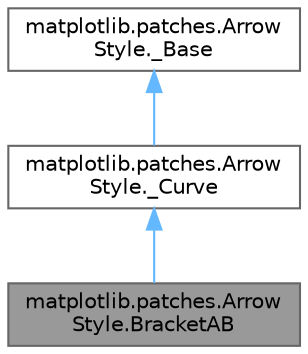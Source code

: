 digraph "matplotlib.patches.ArrowStyle.BracketAB"
{
 // LATEX_PDF_SIZE
  bgcolor="transparent";
  edge [fontname=Helvetica,fontsize=10,labelfontname=Helvetica,labelfontsize=10];
  node [fontname=Helvetica,fontsize=10,shape=box,height=0.2,width=0.4];
  Node1 [id="Node000001",label="matplotlib.patches.Arrow\lStyle.BracketAB",height=0.2,width=0.4,color="gray40", fillcolor="grey60", style="filled", fontcolor="black",tooltip=" "];
  Node2 -> Node1 [id="edge1_Node000001_Node000002",dir="back",color="steelblue1",style="solid",tooltip=" "];
  Node2 [id="Node000002",label="matplotlib.patches.Arrow\lStyle._Curve",height=0.2,width=0.4,color="gray40", fillcolor="white", style="filled",URL="$d2/df7/classmatplotlib_1_1patches_1_1ArrowStyle_1_1__Curve.html",tooltip=" "];
  Node3 -> Node2 [id="edge2_Node000002_Node000003",dir="back",color="steelblue1",style="solid",tooltip=" "];
  Node3 [id="Node000003",label="matplotlib.patches.Arrow\lStyle._Base",height=0.2,width=0.4,color="gray40", fillcolor="white", style="filled",URL="$d1/d69/classmatplotlib_1_1patches_1_1ArrowStyle_1_1__Base.html",tooltip=" "];
}
